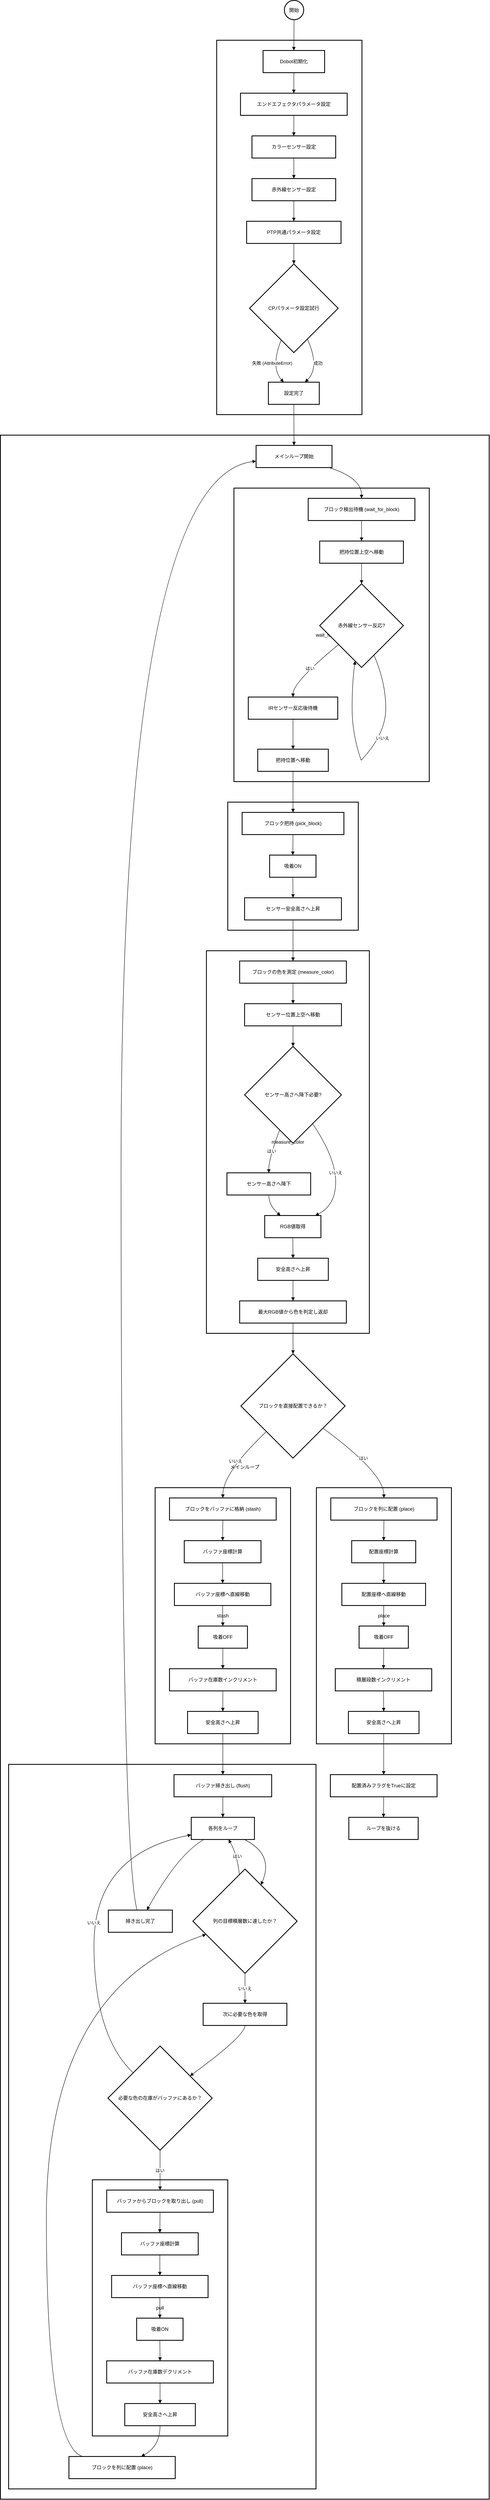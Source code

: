<mxfile version="27.1.6">
  <diagram name="ページ1" id="ypRRnfeijynuH0-PJjUa">
    <mxGraphModel dx="1160" dy="1255" grid="1" gridSize="10" guides="1" tooltips="1" connect="1" arrows="1" fold="1" page="1" pageScale="1" pageWidth="827" pageHeight="1169" math="0" shadow="0">
      <root>
        <mxCell id="0" />
        <mxCell id="1" parent="0" />
        <mxCell id="r9elu5c0jrWzTUIAr3A--1" value="メインループ" style="whiteSpace=wrap;strokeWidth=2;" vertex="1" parent="1">
          <mxGeometry x="20" y="1079" width="1191" height="5028" as="geometry" />
        </mxCell>
        <mxCell id="r9elu5c0jrWzTUIAr3A--2" value="flush" style="whiteSpace=wrap;strokeWidth=2;" vertex="1" parent="1">
          <mxGeometry x="40" y="4317" width="749" height="1765" as="geometry" />
        </mxCell>
        <mxCell id="r9elu5c0jrWzTUIAr3A--3" value="pull" style="whiteSpace=wrap;strokeWidth=2;" vertex="1" parent="1">
          <mxGeometry x="244" y="5329" width="330" height="624" as="geometry" />
        </mxCell>
        <mxCell id="r9elu5c0jrWzTUIAr3A--4" value="stash" style="whiteSpace=wrap;strokeWidth=2;" vertex="1" parent="1">
          <mxGeometry x="397" y="3643" width="330" height="624" as="geometry" />
        </mxCell>
        <mxCell id="r9elu5c0jrWzTUIAr3A--5" value="place" style="whiteSpace=wrap;strokeWidth=2;" vertex="1" parent="1">
          <mxGeometry x="790" y="3643" width="329" height="624" as="geometry" />
        </mxCell>
        <mxCell id="r9elu5c0jrWzTUIAr3A--6" value="measure_color" style="whiteSpace=wrap;strokeWidth=2;" vertex="1" parent="1">
          <mxGeometry x="522" y="2335" width="397" height="932" as="geometry" />
        </mxCell>
        <mxCell id="r9elu5c0jrWzTUIAr3A--7" value="pick_block" style="whiteSpace=wrap;strokeWidth=2;" vertex="1" parent="1">
          <mxGeometry x="574" y="1973" width="318" height="312" as="geometry" />
        </mxCell>
        <mxCell id="r9elu5c0jrWzTUIAr3A--8" value="wait_for_block" style="whiteSpace=wrap;strokeWidth=2;" vertex="1" parent="1">
          <mxGeometry x="589" y="1208" width="476" height="715" as="geometry" />
        </mxCell>
        <mxCell id="r9elu5c0jrWzTUIAr3A--9" value="Dobot初期化" style="whiteSpace=wrap;strokeWidth=2;" vertex="1" parent="1">
          <mxGeometry x="547" y="117" width="354" height="912" as="geometry" />
        </mxCell>
        <mxCell id="r9elu5c0jrWzTUIAr3A--10" value="開始" style="ellipse;aspect=fixed;strokeWidth=2;whiteSpace=wrap;" vertex="1" parent="1">
          <mxGeometry x="712" y="20" width="47" height="47" as="geometry" />
        </mxCell>
        <mxCell id="r9elu5c0jrWzTUIAr3A--11" value="Dobot初期化" style="whiteSpace=wrap;strokeWidth=2;" vertex="1" parent="1">
          <mxGeometry x="660" y="142" width="150" height="54" as="geometry" />
        </mxCell>
        <mxCell id="r9elu5c0jrWzTUIAr3A--12" value="エンドエフェクタパラメータ設定" style="whiteSpace=wrap;strokeWidth=2;" vertex="1" parent="1">
          <mxGeometry x="605" y="246" width="260" height="54" as="geometry" />
        </mxCell>
        <mxCell id="r9elu5c0jrWzTUIAr3A--13" value="カラーセンサー設定" style="whiteSpace=wrap;strokeWidth=2;" vertex="1" parent="1">
          <mxGeometry x="633" y="350" width="204" height="54" as="geometry" />
        </mxCell>
        <mxCell id="r9elu5c0jrWzTUIAr3A--14" value="赤外線センサー設定" style="whiteSpace=wrap;strokeWidth=2;" vertex="1" parent="1">
          <mxGeometry x="633" y="454" width="204" height="54" as="geometry" />
        </mxCell>
        <mxCell id="r9elu5c0jrWzTUIAr3A--15" value="PTP共通パラメータ設定" style="whiteSpace=wrap;strokeWidth=2;" vertex="1" parent="1">
          <mxGeometry x="620" y="558" width="230" height="54" as="geometry" />
        </mxCell>
        <mxCell id="r9elu5c0jrWzTUIAr3A--16" value="CPパラメータ設定試行" style="rhombus;strokeWidth=2;whiteSpace=wrap;" vertex="1" parent="1">
          <mxGeometry x="627" y="662" width="216" height="216" as="geometry" />
        </mxCell>
        <mxCell id="r9elu5c0jrWzTUIAr3A--17" value="設定完了" style="whiteSpace=wrap;strokeWidth=2;" vertex="1" parent="1">
          <mxGeometry x="673" y="950" width="124" height="54" as="geometry" />
        </mxCell>
        <mxCell id="r9elu5c0jrWzTUIAr3A--18" value="メインループ開始" style="whiteSpace=wrap;strokeWidth=2;" vertex="1" parent="1">
          <mxGeometry x="643" y="1104" width="185" height="54" as="geometry" />
        </mxCell>
        <mxCell id="r9elu5c0jrWzTUIAr3A--19" value="ブロック検出待機 (wait_for_block)" style="whiteSpace=wrap;strokeWidth=2;" vertex="1" parent="1">
          <mxGeometry x="770" y="1233" width="260" height="54" as="geometry" />
        </mxCell>
        <mxCell id="r9elu5c0jrWzTUIAr3A--20" value="把持位置上空へ移動" style="whiteSpace=wrap;strokeWidth=2;" vertex="1" parent="1">
          <mxGeometry x="798" y="1337" width="204" height="54" as="geometry" />
        </mxCell>
        <mxCell id="r9elu5c0jrWzTUIAr3A--21" value="赤外線センサー反応?" style="rhombus;strokeWidth=2;whiteSpace=wrap;" vertex="1" parent="1">
          <mxGeometry x="798" y="1441" width="204" height="204" as="geometry" />
        </mxCell>
        <mxCell id="r9elu5c0jrWzTUIAr3A--22" value="IRセンサー反応後待機" style="whiteSpace=wrap;strokeWidth=2;" vertex="1" parent="1">
          <mxGeometry x="624" y="1717" width="218" height="54" as="geometry" />
        </mxCell>
        <mxCell id="r9elu5c0jrWzTUIAr3A--23" value="把持位置へ移動" style="whiteSpace=wrap;strokeWidth=2;" vertex="1" parent="1">
          <mxGeometry x="647" y="1844" width="172" height="54" as="geometry" />
        </mxCell>
        <mxCell id="r9elu5c0jrWzTUIAr3A--24" value="ブロック把持 (pick_block)" style="whiteSpace=wrap;strokeWidth=2;" vertex="1" parent="1">
          <mxGeometry x="609" y="1998" width="248" height="54" as="geometry" />
        </mxCell>
        <mxCell id="r9elu5c0jrWzTUIAr3A--25" value="吸着ON" style="whiteSpace=wrap;strokeWidth=2;" vertex="1" parent="1">
          <mxGeometry x="676" y="2102" width="113" height="54" as="geometry" />
        </mxCell>
        <mxCell id="r9elu5c0jrWzTUIAr3A--26" value="センサー安全高さへ上昇" style="whiteSpace=wrap;strokeWidth=2;" vertex="1" parent="1">
          <mxGeometry x="615" y="2206" width="236" height="54" as="geometry" />
        </mxCell>
        <mxCell id="r9elu5c0jrWzTUIAr3A--27" value="ブロックの色を測定 (measure_color)" style="whiteSpace=wrap;strokeWidth=2;" vertex="1" parent="1">
          <mxGeometry x="603" y="2360" width="260" height="54" as="geometry" />
        </mxCell>
        <mxCell id="r9elu5c0jrWzTUIAr3A--28" value="センサー位置上空へ移動" style="whiteSpace=wrap;strokeWidth=2;" vertex="1" parent="1">
          <mxGeometry x="615" y="2464" width="236" height="54" as="geometry" />
        </mxCell>
        <mxCell id="r9elu5c0jrWzTUIAr3A--29" value="センサー高さへ降下必要?" style="rhombus;strokeWidth=2;whiteSpace=wrap;" vertex="1" parent="1">
          <mxGeometry x="615" y="2568" width="236" height="236" as="geometry" />
        </mxCell>
        <mxCell id="r9elu5c0jrWzTUIAr3A--30" value="センサー高さへ降下" style="whiteSpace=wrap;strokeWidth=2;" vertex="1" parent="1">
          <mxGeometry x="572" y="2876" width="204" height="54" as="geometry" />
        </mxCell>
        <mxCell id="r9elu5c0jrWzTUIAr3A--31" value="RGB値取得" style="whiteSpace=wrap;strokeWidth=2;" vertex="1" parent="1">
          <mxGeometry x="664" y="2980" width="137" height="54" as="geometry" />
        </mxCell>
        <mxCell id="r9elu5c0jrWzTUIAr3A--32" value="安全高さへ上昇" style="whiteSpace=wrap;strokeWidth=2;" vertex="1" parent="1">
          <mxGeometry x="647" y="3084" width="172" height="54" as="geometry" />
        </mxCell>
        <mxCell id="r9elu5c0jrWzTUIAr3A--33" value="最大RGB値から色を判定し返却" style="whiteSpace=wrap;strokeWidth=2;" vertex="1" parent="1">
          <mxGeometry x="603" y="3188" width="260" height="54" as="geometry" />
        </mxCell>
        <mxCell id="r9elu5c0jrWzTUIAr3A--34" value="ブロックを直接配置できるか？" style="rhombus;strokeWidth=2;whiteSpace=wrap;" vertex="1" parent="1">
          <mxGeometry x="606" y="3317" width="254" height="254" as="geometry" />
        </mxCell>
        <mxCell id="r9elu5c0jrWzTUIAr3A--35" value="ブロックを列に配置 (place)" style="whiteSpace=wrap;strokeWidth=2;" vertex="1" parent="1">
          <mxGeometry x="825" y="3668" width="259" height="54" as="geometry" />
        </mxCell>
        <mxCell id="r9elu5c0jrWzTUIAr3A--36" value="配置座標計算" style="whiteSpace=wrap;strokeWidth=2;" vertex="1" parent="1">
          <mxGeometry x="876" y="3772" width="156" height="54" as="geometry" />
        </mxCell>
        <mxCell id="r9elu5c0jrWzTUIAr3A--37" value="配置座標へ直線移動" style="whiteSpace=wrap;strokeWidth=2;" vertex="1" parent="1">
          <mxGeometry x="852" y="3876" width="204" height="54" as="geometry" />
        </mxCell>
        <mxCell id="r9elu5c0jrWzTUIAr3A--38" value="吸着OFF" style="whiteSpace=wrap;strokeWidth=2;" vertex="1" parent="1">
          <mxGeometry x="894" y="3980" width="120" height="54" as="geometry" />
        </mxCell>
        <mxCell id="r9elu5c0jrWzTUIAr3A--39" value="積層段数インクリメント" style="whiteSpace=wrap;strokeWidth=2;" vertex="1" parent="1">
          <mxGeometry x="836" y="4084" width="235" height="54" as="geometry" />
        </mxCell>
        <mxCell id="r9elu5c0jrWzTUIAr3A--40" value="安全高さへ上昇" style="whiteSpace=wrap;strokeWidth=2;" vertex="1" parent="1">
          <mxGeometry x="868" y="4188" width="172" height="54" as="geometry" />
        </mxCell>
        <mxCell id="r9elu5c0jrWzTUIAr3A--41" value="配置済みフラグをTrueに設定" style="whiteSpace=wrap;strokeWidth=2;" vertex="1" parent="1">
          <mxGeometry x="824" y="4342" width="260" height="54" as="geometry" />
        </mxCell>
        <mxCell id="r9elu5c0jrWzTUIAr3A--42" value="ループを抜ける" style="whiteSpace=wrap;strokeWidth=2;" vertex="1" parent="1">
          <mxGeometry x="869" y="4446" width="169" height="54" as="geometry" />
        </mxCell>
        <mxCell id="r9elu5c0jrWzTUIAr3A--43" value="ブロックをバッファに格納 (stash)" style="whiteSpace=wrap;strokeWidth=2;" vertex="1" parent="1">
          <mxGeometry x="432" y="3668" width="260" height="54" as="geometry" />
        </mxCell>
        <mxCell id="r9elu5c0jrWzTUIAr3A--44" value="バッファ座標計算" style="whiteSpace=wrap;strokeWidth=2;" vertex="1" parent="1">
          <mxGeometry x="468" y="3772" width="187" height="54" as="geometry" />
        </mxCell>
        <mxCell id="r9elu5c0jrWzTUIAr3A--45" value="バッファ座標へ直線移動" style="whiteSpace=wrap;strokeWidth=2;" vertex="1" parent="1">
          <mxGeometry x="444" y="3876" width="235" height="54" as="geometry" />
        </mxCell>
        <mxCell id="r9elu5c0jrWzTUIAr3A--46" value="吸着OFF" style="whiteSpace=wrap;strokeWidth=2;" vertex="1" parent="1">
          <mxGeometry x="502" y="3980" width="120" height="54" as="geometry" />
        </mxCell>
        <mxCell id="r9elu5c0jrWzTUIAr3A--47" value="バッファ在庫数インクリメント" style="whiteSpace=wrap;strokeWidth=2;" vertex="1" parent="1">
          <mxGeometry x="432" y="4084" width="260" height="54" as="geometry" />
        </mxCell>
        <mxCell id="r9elu5c0jrWzTUIAr3A--48" value="安全高さへ上昇" style="whiteSpace=wrap;strokeWidth=2;" vertex="1" parent="1">
          <mxGeometry x="476" y="4188" width="172" height="54" as="geometry" />
        </mxCell>
        <mxCell id="r9elu5c0jrWzTUIAr3A--49" value="バッファ掃き出し (flush)" style="whiteSpace=wrap;strokeWidth=2;" vertex="1" parent="1">
          <mxGeometry x="443" y="4342" width="238" height="54" as="geometry" />
        </mxCell>
        <mxCell id="r9elu5c0jrWzTUIAr3A--50" value="各列をループ" style="whiteSpace=wrap;strokeWidth=2;" vertex="1" parent="1">
          <mxGeometry x="485" y="4446" width="154" height="54" as="geometry" />
        </mxCell>
        <mxCell id="r9elu5c0jrWzTUIAr3A--51" value="列の目標積層数に達したか？" style="rhombus;strokeWidth=2;whiteSpace=wrap;" vertex="1" parent="1">
          <mxGeometry x="489" y="4572" width="254" height="254" as="geometry" />
        </mxCell>
        <mxCell id="r9elu5c0jrWzTUIAr3A--52" value="次に必要な色を取得" style="whiteSpace=wrap;strokeWidth=2;" vertex="1" parent="1">
          <mxGeometry x="514" y="4899" width="204" height="54" as="geometry" />
        </mxCell>
        <mxCell id="r9elu5c0jrWzTUIAr3A--53" value="必要な色の在庫がバッファにあるか？" style="rhombus;strokeWidth=2;whiteSpace=wrap;" vertex="1" parent="1">
          <mxGeometry x="282" y="5003" width="254" height="254" as="geometry" />
        </mxCell>
        <mxCell id="r9elu5c0jrWzTUIAr3A--54" value="バッファからブロックを取り出し (pull)" style="whiteSpace=wrap;strokeWidth=2;" vertex="1" parent="1">
          <mxGeometry x="279" y="5354" width="260" height="54" as="geometry" />
        </mxCell>
        <mxCell id="r9elu5c0jrWzTUIAr3A--55" value="バッファ座標計算" style="whiteSpace=wrap;strokeWidth=2;" vertex="1" parent="1">
          <mxGeometry x="315" y="5458" width="187" height="54" as="geometry" />
        </mxCell>
        <mxCell id="r9elu5c0jrWzTUIAr3A--56" value="バッファ座標へ直線移動" style="whiteSpace=wrap;strokeWidth=2;" vertex="1" parent="1">
          <mxGeometry x="291" y="5562" width="235" height="54" as="geometry" />
        </mxCell>
        <mxCell id="r9elu5c0jrWzTUIAr3A--57" value="吸着ON" style="whiteSpace=wrap;strokeWidth=2;" vertex="1" parent="1">
          <mxGeometry x="352" y="5666" width="113" height="54" as="geometry" />
        </mxCell>
        <mxCell id="r9elu5c0jrWzTUIAr3A--58" value="バッファ在庫数デクリメント" style="whiteSpace=wrap;strokeWidth=2;" vertex="1" parent="1">
          <mxGeometry x="279" y="5770" width="260" height="54" as="geometry" />
        </mxCell>
        <mxCell id="r9elu5c0jrWzTUIAr3A--59" value="安全高さへ上昇" style="whiteSpace=wrap;strokeWidth=2;" vertex="1" parent="1">
          <mxGeometry x="323" y="5874" width="172" height="54" as="geometry" />
        </mxCell>
        <mxCell id="r9elu5c0jrWzTUIAr3A--60" value="ブロックを列に配置 (place)" style="whiteSpace=wrap;strokeWidth=2;" vertex="1" parent="1">
          <mxGeometry x="187" y="6003" width="259" height="54" as="geometry" />
        </mxCell>
        <mxCell id="r9elu5c0jrWzTUIAr3A--61" value="掃き出し完了" style="whiteSpace=wrap;strokeWidth=2;" vertex="1" parent="1">
          <mxGeometry x="283" y="4672" width="156" height="54" as="geometry" />
        </mxCell>
        <mxCell id="r9elu5c0jrWzTUIAr3A--62" value="" style="whiteSpace=wrap;strokeWidth=2;" vertex="1" parent="1">
          <mxGeometry x="959" y="1744" as="geometry" />
        </mxCell>
        <mxCell id="r9elu5c0jrWzTUIAr3A--63" value="" style="whiteSpace=wrap;strokeWidth=2;" vertex="1" parent="1">
          <mxGeometry x="899" y="1871" as="geometry" />
        </mxCell>
        <mxCell id="r9elu5c0jrWzTUIAr3A--64" value="" style="curved=1;startArrow=none;endArrow=block;exitX=0.49;exitY=1;entryX=0.5;entryY=0;rounded=0;" edge="1" parent="1" source="r9elu5c0jrWzTUIAr3A--10" target="r9elu5c0jrWzTUIAr3A--11">
          <mxGeometry relative="1" as="geometry">
            <Array as="points" />
          </mxGeometry>
        </mxCell>
        <mxCell id="r9elu5c0jrWzTUIAr3A--65" value="" style="curved=1;startArrow=none;endArrow=block;exitX=0.5;exitY=1;entryX=0.5;entryY=0;rounded=0;" edge="1" parent="1" source="r9elu5c0jrWzTUIAr3A--11" target="r9elu5c0jrWzTUIAr3A--12">
          <mxGeometry relative="1" as="geometry">
            <Array as="points" />
          </mxGeometry>
        </mxCell>
        <mxCell id="r9elu5c0jrWzTUIAr3A--66" value="" style="curved=1;startArrow=none;endArrow=block;exitX=0.5;exitY=1;entryX=0.5;entryY=0;rounded=0;" edge="1" parent="1" source="r9elu5c0jrWzTUIAr3A--12" target="r9elu5c0jrWzTUIAr3A--13">
          <mxGeometry relative="1" as="geometry">
            <Array as="points" />
          </mxGeometry>
        </mxCell>
        <mxCell id="r9elu5c0jrWzTUIAr3A--67" value="" style="curved=1;startArrow=none;endArrow=block;exitX=0.5;exitY=1;entryX=0.5;entryY=0;rounded=0;" edge="1" parent="1" source="r9elu5c0jrWzTUIAr3A--13" target="r9elu5c0jrWzTUIAr3A--14">
          <mxGeometry relative="1" as="geometry">
            <Array as="points" />
          </mxGeometry>
        </mxCell>
        <mxCell id="r9elu5c0jrWzTUIAr3A--68" value="" style="curved=1;startArrow=none;endArrow=block;exitX=0.5;exitY=1;entryX=0.5;entryY=0;rounded=0;" edge="1" parent="1" source="r9elu5c0jrWzTUIAr3A--14" target="r9elu5c0jrWzTUIAr3A--15">
          <mxGeometry relative="1" as="geometry">
            <Array as="points" />
          </mxGeometry>
        </mxCell>
        <mxCell id="r9elu5c0jrWzTUIAr3A--69" value="" style="curved=1;startArrow=none;endArrow=block;exitX=0.5;exitY=1;entryX=0.5;entryY=0;rounded=0;" edge="1" parent="1" source="r9elu5c0jrWzTUIAr3A--15" target="r9elu5c0jrWzTUIAr3A--16">
          <mxGeometry relative="1" as="geometry">
            <Array as="points" />
          </mxGeometry>
        </mxCell>
        <mxCell id="r9elu5c0jrWzTUIAr3A--70" value="成功" style="curved=1;startArrow=none;endArrow=block;exitX=0.72;exitY=1;entryX=0.72;entryY=0;rounded=0;" edge="1" parent="1" source="r9elu5c0jrWzTUIAr3A--16" target="r9elu5c0jrWzTUIAr3A--17">
          <mxGeometry relative="1" as="geometry">
            <Array as="points">
              <mxPoint x="799" y="914" />
            </Array>
          </mxGeometry>
        </mxCell>
        <mxCell id="r9elu5c0jrWzTUIAr3A--71" value="失敗 (AttributeError)" style="curved=1;startArrow=none;endArrow=block;exitX=0.3;exitY=1;entryX=0.3;entryY=0;rounded=0;" edge="1" parent="1" source="r9elu5c0jrWzTUIAr3A--16" target="r9elu5c0jrWzTUIAr3A--17">
          <mxGeometry relative="1" as="geometry">
            <Array as="points">
              <mxPoint x="678" y="914" />
            </Array>
          </mxGeometry>
        </mxCell>
        <mxCell id="r9elu5c0jrWzTUIAr3A--72" value="" style="curved=1;startArrow=none;endArrow=block;exitX=0.5;exitY=1;entryX=0.5;entryY=0;rounded=0;" edge="1" parent="1" source="r9elu5c0jrWzTUIAr3A--17" target="r9elu5c0jrWzTUIAr3A--18">
          <mxGeometry relative="1" as="geometry">
            <Array as="points" />
          </mxGeometry>
        </mxCell>
        <mxCell id="r9elu5c0jrWzTUIAr3A--73" value="" style="curved=1;startArrow=none;endArrow=block;exitX=0.96;exitY=1;entryX=0.5;entryY=0;rounded=0;" edge="1" parent="1" source="r9elu5c0jrWzTUIAr3A--18" target="r9elu5c0jrWzTUIAr3A--19">
          <mxGeometry relative="1" as="geometry">
            <Array as="points">
              <mxPoint x="900" y="1183" />
            </Array>
          </mxGeometry>
        </mxCell>
        <mxCell id="r9elu5c0jrWzTUIAr3A--74" value="" style="curved=1;startArrow=none;endArrow=block;exitX=0.5;exitY=1;entryX=0.5;entryY=0;rounded=0;" edge="1" parent="1" source="r9elu5c0jrWzTUIAr3A--19" target="r9elu5c0jrWzTUIAr3A--20">
          <mxGeometry relative="1" as="geometry">
            <Array as="points" />
          </mxGeometry>
        </mxCell>
        <mxCell id="r9elu5c0jrWzTUIAr3A--75" value="" style="curved=1;startArrow=none;endArrow=block;exitX=0.5;exitY=1;entryX=0.5;entryY=0;rounded=0;" edge="1" parent="1" source="r9elu5c0jrWzTUIAr3A--20" target="r9elu5c0jrWzTUIAr3A--21">
          <mxGeometry relative="1" as="geometry">
            <Array as="points" />
          </mxGeometry>
        </mxCell>
        <mxCell id="r9elu5c0jrWzTUIAr3A--76" value="" style="curved=1;startArrow=none;endArrow=none;exitX=0.71;exitY=1;entryX=Infinity;entryY=Infinity;rounded=0;" edge="1" parent="1" source="r9elu5c0jrWzTUIAr3A--21" target="r9elu5c0jrWzTUIAr3A--62">
          <mxGeometry relative="1" as="geometry">
            <Array as="points">
              <mxPoint x="959" y="1681" />
            </Array>
          </mxGeometry>
        </mxCell>
        <mxCell id="r9elu5c0jrWzTUIAr3A--77" value="いいえ" style="curved=1;startArrow=none;endArrow=none;exitX=Infinity;exitY=Infinity;entryX=Infinity;entryY=-Infinity;rounded=0;" edge="1" parent="1" source="r9elu5c0jrWzTUIAr3A--62" target="r9elu5c0jrWzTUIAr3A--63">
          <mxGeometry relative="1" as="geometry">
            <Array as="points">
              <mxPoint x="959" y="1808" />
            </Array>
          </mxGeometry>
        </mxCell>
        <mxCell id="r9elu5c0jrWzTUIAr3A--78" value="" style="curved=1;startArrow=none;endArrow=block;exitX=Infinity;exitY=-Infinity;entryX=0.41;entryY=1;rounded=0;" edge="1" parent="1" source="r9elu5c0jrWzTUIAr3A--63" target="r9elu5c0jrWzTUIAr3A--21">
          <mxGeometry relative="1" as="geometry">
            <Array as="points">
              <mxPoint x="877" y="1808" />
              <mxPoint x="877" y="1681" />
            </Array>
          </mxGeometry>
        </mxCell>
        <mxCell id="r9elu5c0jrWzTUIAr3A--79" value="はい" style="curved=1;startArrow=none;endArrow=block;exitX=0;exitY=0.91;entryX=0.5;entryY=0.01;rounded=0;" edge="1" parent="1" source="r9elu5c0jrWzTUIAr3A--21" target="r9elu5c0jrWzTUIAr3A--22">
          <mxGeometry relative="1" as="geometry">
            <Array as="points">
              <mxPoint x="733" y="1681" />
            </Array>
          </mxGeometry>
        </mxCell>
        <mxCell id="r9elu5c0jrWzTUIAr3A--80" value="" style="curved=1;startArrow=none;endArrow=block;exitX=0.5;exitY=1.01;entryX=0.5;entryY=-0.01;rounded=0;" edge="1" parent="1" source="r9elu5c0jrWzTUIAr3A--22" target="r9elu5c0jrWzTUIAr3A--23">
          <mxGeometry relative="1" as="geometry">
            <Array as="points" />
          </mxGeometry>
        </mxCell>
        <mxCell id="r9elu5c0jrWzTUIAr3A--81" value="" style="curved=1;startArrow=none;endArrow=block;exitX=0.5;exitY=0.99;entryX=0.5;entryY=-0.01;rounded=0;" edge="1" parent="1" source="r9elu5c0jrWzTUIAr3A--23" target="r9elu5c0jrWzTUIAr3A--24">
          <mxGeometry relative="1" as="geometry">
            <Array as="points" />
          </mxGeometry>
        </mxCell>
        <mxCell id="r9elu5c0jrWzTUIAr3A--82" value="" style="curved=1;startArrow=none;endArrow=block;exitX=0.5;exitY=0.99;entryX=0.5;entryY=-0.01;rounded=0;" edge="1" parent="1" source="r9elu5c0jrWzTUIAr3A--24" target="r9elu5c0jrWzTUIAr3A--25">
          <mxGeometry relative="1" as="geometry">
            <Array as="points" />
          </mxGeometry>
        </mxCell>
        <mxCell id="r9elu5c0jrWzTUIAr3A--83" value="" style="curved=1;startArrow=none;endArrow=block;exitX=0.5;exitY=0.99;entryX=0.5;entryY=-0.01;rounded=0;" edge="1" parent="1" source="r9elu5c0jrWzTUIAr3A--25" target="r9elu5c0jrWzTUIAr3A--26">
          <mxGeometry relative="1" as="geometry">
            <Array as="points" />
          </mxGeometry>
        </mxCell>
        <mxCell id="r9elu5c0jrWzTUIAr3A--84" value="" style="curved=1;startArrow=none;endArrow=block;exitX=0.5;exitY=0.99;entryX=0.5;entryY=-0.01;rounded=0;" edge="1" parent="1" source="r9elu5c0jrWzTUIAr3A--26" target="r9elu5c0jrWzTUIAr3A--27">
          <mxGeometry relative="1" as="geometry">
            <Array as="points" />
          </mxGeometry>
        </mxCell>
        <mxCell id="r9elu5c0jrWzTUIAr3A--85" value="" style="curved=1;startArrow=none;endArrow=block;exitX=0.5;exitY=0.99;entryX=0.5;entryY=-0.01;rounded=0;" edge="1" parent="1" source="r9elu5c0jrWzTUIAr3A--27" target="r9elu5c0jrWzTUIAr3A--28">
          <mxGeometry relative="1" as="geometry">
            <Array as="points" />
          </mxGeometry>
        </mxCell>
        <mxCell id="r9elu5c0jrWzTUIAr3A--86" value="" style="curved=1;startArrow=none;endArrow=block;exitX=0.5;exitY=0.99;entryX=0.5;entryY=0;rounded=0;" edge="1" parent="1" source="r9elu5c0jrWzTUIAr3A--28" target="r9elu5c0jrWzTUIAr3A--29">
          <mxGeometry relative="1" as="geometry">
            <Array as="points" />
          </mxGeometry>
        </mxCell>
        <mxCell id="r9elu5c0jrWzTUIAr3A--87" value="はい" style="curved=1;startArrow=none;endArrow=block;exitX=0.31;exitY=1;entryX=0.5;entryY=0;rounded=0;" edge="1" parent="1" source="r9elu5c0jrWzTUIAr3A--29" target="r9elu5c0jrWzTUIAr3A--30">
          <mxGeometry relative="1" as="geometry">
            <Array as="points">
              <mxPoint x="674" y="2840" />
            </Array>
          </mxGeometry>
        </mxCell>
        <mxCell id="r9elu5c0jrWzTUIAr3A--88" value="いいえ" style="curved=1;startArrow=none;endArrow=block;exitX=0.84;exitY=1;entryX=0.9;entryY=0;rounded=0;" edge="1" parent="1" source="r9elu5c0jrWzTUIAr3A--29" target="r9elu5c0jrWzTUIAr3A--31">
          <mxGeometry relative="1" as="geometry">
            <Array as="points">
              <mxPoint x="837" y="2840" />
              <mxPoint x="837" y="2955" />
            </Array>
          </mxGeometry>
        </mxCell>
        <mxCell id="r9elu5c0jrWzTUIAr3A--89" value="" style="curved=1;startArrow=none;endArrow=block;exitX=0.5;exitY=1;entryX=0.28;entryY=0;rounded=0;" edge="1" parent="1" source="r9elu5c0jrWzTUIAr3A--30" target="r9elu5c0jrWzTUIAr3A--31">
          <mxGeometry relative="1" as="geometry">
            <Array as="points">
              <mxPoint x="674" y="2955" />
            </Array>
          </mxGeometry>
        </mxCell>
        <mxCell id="r9elu5c0jrWzTUIAr3A--90" value="" style="curved=1;startArrow=none;endArrow=block;exitX=0.5;exitY=1;entryX=0.5;entryY=0;rounded=0;" edge="1" parent="1" source="r9elu5c0jrWzTUIAr3A--31" target="r9elu5c0jrWzTUIAr3A--32">
          <mxGeometry relative="1" as="geometry">
            <Array as="points" />
          </mxGeometry>
        </mxCell>
        <mxCell id="r9elu5c0jrWzTUIAr3A--91" value="" style="curved=1;startArrow=none;endArrow=block;exitX=0.5;exitY=1;entryX=0.5;entryY=0;rounded=0;" edge="1" parent="1" source="r9elu5c0jrWzTUIAr3A--32" target="r9elu5c0jrWzTUIAr3A--33">
          <mxGeometry relative="1" as="geometry">
            <Array as="points" />
          </mxGeometry>
        </mxCell>
        <mxCell id="r9elu5c0jrWzTUIAr3A--92" value="" style="curved=1;startArrow=none;endArrow=block;exitX=0.5;exitY=1;entryX=0.5;entryY=0;rounded=0;" edge="1" parent="1" source="r9elu5c0jrWzTUIAr3A--33" target="r9elu5c0jrWzTUIAr3A--34">
          <mxGeometry relative="1" as="geometry">
            <Array as="points" />
          </mxGeometry>
        </mxCell>
        <mxCell id="r9elu5c0jrWzTUIAr3A--93" value="はい" style="curved=1;startArrow=none;endArrow=block;exitX=1;exitY=0.87;entryX=0.5;entryY=0;rounded=0;" edge="1" parent="1" source="r9elu5c0jrWzTUIAr3A--34" target="r9elu5c0jrWzTUIAr3A--35">
          <mxGeometry relative="1" as="geometry">
            <Array as="points">
              <mxPoint x="954" y="3607" />
            </Array>
          </mxGeometry>
        </mxCell>
        <mxCell id="r9elu5c0jrWzTUIAr3A--94" value="" style="curved=1;startArrow=none;endArrow=block;exitX=0.5;exitY=1;entryX=0.5;entryY=0;rounded=0;" edge="1" parent="1" source="r9elu5c0jrWzTUIAr3A--35" target="r9elu5c0jrWzTUIAr3A--36">
          <mxGeometry relative="1" as="geometry">
            <Array as="points" />
          </mxGeometry>
        </mxCell>
        <mxCell id="r9elu5c0jrWzTUIAr3A--95" value="" style="curved=1;startArrow=none;endArrow=block;exitX=0.5;exitY=1;entryX=0.5;entryY=0;rounded=0;" edge="1" parent="1" source="r9elu5c0jrWzTUIAr3A--36" target="r9elu5c0jrWzTUIAr3A--37">
          <mxGeometry relative="1" as="geometry">
            <Array as="points" />
          </mxGeometry>
        </mxCell>
        <mxCell id="r9elu5c0jrWzTUIAr3A--96" value="" style="curved=1;startArrow=none;endArrow=block;exitX=0.5;exitY=1;entryX=0.5;entryY=0;rounded=0;" edge="1" parent="1" source="r9elu5c0jrWzTUIAr3A--37" target="r9elu5c0jrWzTUIAr3A--38">
          <mxGeometry relative="1" as="geometry">
            <Array as="points" />
          </mxGeometry>
        </mxCell>
        <mxCell id="r9elu5c0jrWzTUIAr3A--97" value="" style="curved=1;startArrow=none;endArrow=block;exitX=0.5;exitY=1;entryX=0.5;entryY=0;rounded=0;" edge="1" parent="1" source="r9elu5c0jrWzTUIAr3A--38" target="r9elu5c0jrWzTUIAr3A--39">
          <mxGeometry relative="1" as="geometry">
            <Array as="points" />
          </mxGeometry>
        </mxCell>
        <mxCell id="r9elu5c0jrWzTUIAr3A--98" value="" style="curved=1;startArrow=none;endArrow=block;exitX=0.5;exitY=1;entryX=0.5;entryY=0;rounded=0;" edge="1" parent="1" source="r9elu5c0jrWzTUIAr3A--39" target="r9elu5c0jrWzTUIAr3A--40">
          <mxGeometry relative="1" as="geometry">
            <Array as="points" />
          </mxGeometry>
        </mxCell>
        <mxCell id="r9elu5c0jrWzTUIAr3A--99" value="" style="curved=1;startArrow=none;endArrow=block;exitX=0.5;exitY=1;entryX=0.5;entryY=0;rounded=0;" edge="1" parent="1" source="r9elu5c0jrWzTUIAr3A--40" target="r9elu5c0jrWzTUIAr3A--41">
          <mxGeometry relative="1" as="geometry">
            <Array as="points" />
          </mxGeometry>
        </mxCell>
        <mxCell id="r9elu5c0jrWzTUIAr3A--100" value="" style="curved=1;startArrow=none;endArrow=block;exitX=0.5;exitY=1;entryX=0.5;entryY=0;rounded=0;" edge="1" parent="1" source="r9elu5c0jrWzTUIAr3A--41" target="r9elu5c0jrWzTUIAr3A--42">
          <mxGeometry relative="1" as="geometry">
            <Array as="points" />
          </mxGeometry>
        </mxCell>
        <mxCell id="r9elu5c0jrWzTUIAr3A--101" value="いいえ" style="curved=1;startArrow=none;endArrow=block;exitX=0;exitY=0.98;entryX=0.5;entryY=0;rounded=0;" edge="1" parent="1" source="r9elu5c0jrWzTUIAr3A--34" target="r9elu5c0jrWzTUIAr3A--43">
          <mxGeometry relative="1" as="geometry">
            <Array as="points">
              <mxPoint x="562" y="3607" />
            </Array>
          </mxGeometry>
        </mxCell>
        <mxCell id="r9elu5c0jrWzTUIAr3A--102" value="" style="curved=1;startArrow=none;endArrow=block;exitX=0.5;exitY=1;entryX=0.5;entryY=0;rounded=0;" edge="1" parent="1" source="r9elu5c0jrWzTUIAr3A--43" target="r9elu5c0jrWzTUIAr3A--44">
          <mxGeometry relative="1" as="geometry">
            <Array as="points" />
          </mxGeometry>
        </mxCell>
        <mxCell id="r9elu5c0jrWzTUIAr3A--103" value="" style="curved=1;startArrow=none;endArrow=block;exitX=0.5;exitY=1;entryX=0.5;entryY=0;rounded=0;" edge="1" parent="1" source="r9elu5c0jrWzTUIAr3A--44" target="r9elu5c0jrWzTUIAr3A--45">
          <mxGeometry relative="1" as="geometry">
            <Array as="points" />
          </mxGeometry>
        </mxCell>
        <mxCell id="r9elu5c0jrWzTUIAr3A--104" value="" style="curved=1;startArrow=none;endArrow=block;exitX=0.5;exitY=1;entryX=0.5;entryY=0;rounded=0;" edge="1" parent="1" source="r9elu5c0jrWzTUIAr3A--45" target="r9elu5c0jrWzTUIAr3A--46">
          <mxGeometry relative="1" as="geometry">
            <Array as="points" />
          </mxGeometry>
        </mxCell>
        <mxCell id="r9elu5c0jrWzTUIAr3A--105" value="" style="curved=1;startArrow=none;endArrow=block;exitX=0.5;exitY=1;entryX=0.5;entryY=0;rounded=0;" edge="1" parent="1" source="r9elu5c0jrWzTUIAr3A--46" target="r9elu5c0jrWzTUIAr3A--47">
          <mxGeometry relative="1" as="geometry">
            <Array as="points" />
          </mxGeometry>
        </mxCell>
        <mxCell id="r9elu5c0jrWzTUIAr3A--106" value="" style="curved=1;startArrow=none;endArrow=block;exitX=0.5;exitY=1;entryX=0.5;entryY=0;rounded=0;" edge="1" parent="1" source="r9elu5c0jrWzTUIAr3A--47" target="r9elu5c0jrWzTUIAr3A--48">
          <mxGeometry relative="1" as="geometry">
            <Array as="points" />
          </mxGeometry>
        </mxCell>
        <mxCell id="r9elu5c0jrWzTUIAr3A--107" value="" style="curved=1;startArrow=none;endArrow=block;exitX=0.5;exitY=1;entryX=0.5;entryY=0;rounded=0;" edge="1" parent="1" source="r9elu5c0jrWzTUIAr3A--48" target="r9elu5c0jrWzTUIAr3A--49">
          <mxGeometry relative="1" as="geometry">
            <Array as="points" />
          </mxGeometry>
        </mxCell>
        <mxCell id="r9elu5c0jrWzTUIAr3A--108" value="" style="curved=1;startArrow=none;endArrow=block;exitX=0.5;exitY=1;entryX=0.5;entryY=0;rounded=0;" edge="1" parent="1" source="r9elu5c0jrWzTUIAr3A--49" target="r9elu5c0jrWzTUIAr3A--50">
          <mxGeometry relative="1" as="geometry">
            <Array as="points" />
          </mxGeometry>
        </mxCell>
        <mxCell id="r9elu5c0jrWzTUIAr3A--109" value="" style="curved=1;startArrow=none;endArrow=block;exitX=0.84;exitY=1;entryX=0.72;entryY=0;rounded=0;" edge="1" parent="1" source="r9elu5c0jrWzTUIAr3A--50" target="r9elu5c0jrWzTUIAr3A--51">
          <mxGeometry relative="1" as="geometry">
            <Array as="points">
              <mxPoint x="687" y="4536" />
            </Array>
          </mxGeometry>
        </mxCell>
        <mxCell id="r9elu5c0jrWzTUIAr3A--110" value="いいえ" style="curved=1;startArrow=none;endArrow=block;exitX=0.5;exitY=1;entryX=0.5;entryY=0;rounded=0;" edge="1" parent="1" source="r9elu5c0jrWzTUIAr3A--51" target="r9elu5c0jrWzTUIAr3A--52">
          <mxGeometry relative="1" as="geometry">
            <Array as="points" />
          </mxGeometry>
        </mxCell>
        <mxCell id="r9elu5c0jrWzTUIAr3A--111" value="" style="curved=1;startArrow=none;endArrow=block;exitX=0.5;exitY=0.99;entryX=1;entryY=0.13;rounded=0;" edge="1" parent="1" source="r9elu5c0jrWzTUIAr3A--52" target="r9elu5c0jrWzTUIAr3A--53">
          <mxGeometry relative="1" as="geometry">
            <Array as="points">
              <mxPoint x="616" y="4978" />
            </Array>
          </mxGeometry>
        </mxCell>
        <mxCell id="r9elu5c0jrWzTUIAr3A--112" value="いいえ" style="curved=1;startArrow=none;endArrow=block;exitX=0;exitY=0.03;entryX=0;entryY=0.79;rounded=0;" edge="1" parent="1" source="r9elu5c0jrWzTUIAr3A--53" target="r9elu5c0jrWzTUIAr3A--50">
          <mxGeometry relative="1" as="geometry">
            <Array as="points">
              <mxPoint x="248" y="4978" />
              <mxPoint x="248" y="4536" />
            </Array>
          </mxGeometry>
        </mxCell>
        <mxCell id="r9elu5c0jrWzTUIAr3A--113" value="はい" style="curved=1;startArrow=none;endArrow=block;exitX=0.5;exitY=1;entryX=0.5;entryY=0;rounded=0;" edge="1" parent="1" source="r9elu5c0jrWzTUIAr3A--53" target="r9elu5c0jrWzTUIAr3A--54">
          <mxGeometry relative="1" as="geometry">
            <Array as="points" />
          </mxGeometry>
        </mxCell>
        <mxCell id="r9elu5c0jrWzTUIAr3A--114" value="" style="curved=1;startArrow=none;endArrow=block;exitX=0.5;exitY=1;entryX=0.5;entryY=0;rounded=0;" edge="1" parent="1" source="r9elu5c0jrWzTUIAr3A--54" target="r9elu5c0jrWzTUIAr3A--55">
          <mxGeometry relative="1" as="geometry">
            <Array as="points" />
          </mxGeometry>
        </mxCell>
        <mxCell id="r9elu5c0jrWzTUIAr3A--115" value="" style="curved=1;startArrow=none;endArrow=block;exitX=0.5;exitY=1;entryX=0.5;entryY=0;rounded=0;" edge="1" parent="1" source="r9elu5c0jrWzTUIAr3A--55" target="r9elu5c0jrWzTUIAr3A--56">
          <mxGeometry relative="1" as="geometry">
            <Array as="points" />
          </mxGeometry>
        </mxCell>
        <mxCell id="r9elu5c0jrWzTUIAr3A--116" value="" style="curved=1;startArrow=none;endArrow=block;exitX=0.5;exitY=1;entryX=0.5;entryY=0;rounded=0;" edge="1" parent="1" source="r9elu5c0jrWzTUIAr3A--56" target="r9elu5c0jrWzTUIAr3A--57">
          <mxGeometry relative="1" as="geometry">
            <Array as="points" />
          </mxGeometry>
        </mxCell>
        <mxCell id="r9elu5c0jrWzTUIAr3A--117" value="" style="curved=1;startArrow=none;endArrow=block;exitX=0.5;exitY=1;entryX=0.5;entryY=0;rounded=0;" edge="1" parent="1" source="r9elu5c0jrWzTUIAr3A--57" target="r9elu5c0jrWzTUIAr3A--58">
          <mxGeometry relative="1" as="geometry">
            <Array as="points" />
          </mxGeometry>
        </mxCell>
        <mxCell id="r9elu5c0jrWzTUIAr3A--118" value="" style="curved=1;startArrow=none;endArrow=block;exitX=0.5;exitY=1;entryX=0.5;entryY=0;rounded=0;" edge="1" parent="1" source="r9elu5c0jrWzTUIAr3A--58" target="r9elu5c0jrWzTUIAr3A--59">
          <mxGeometry relative="1" as="geometry">
            <Array as="points" />
          </mxGeometry>
        </mxCell>
        <mxCell id="r9elu5c0jrWzTUIAr3A--119" value="" style="curved=1;startArrow=none;endArrow=block;exitX=0.5;exitY=1;entryX=0.68;entryY=0;rounded=0;" edge="1" parent="1" source="r9elu5c0jrWzTUIAr3A--59" target="r9elu5c0jrWzTUIAr3A--60">
          <mxGeometry relative="1" as="geometry">
            <Array as="points">
              <mxPoint x="409" y="5978" />
            </Array>
          </mxGeometry>
        </mxCell>
        <mxCell id="r9elu5c0jrWzTUIAr3A--120" value="" style="curved=1;startArrow=none;endArrow=block;exitX=0.13;exitY=0;entryX=0;entryY=0.67;rounded=0;" edge="1" parent="1" source="r9elu5c0jrWzTUIAr3A--60" target="r9elu5c0jrWzTUIAr3A--51">
          <mxGeometry relative="1" as="geometry">
            <Array as="points">
              <mxPoint x="132" y="5978" />
              <mxPoint x="132" y="4863" />
            </Array>
          </mxGeometry>
        </mxCell>
        <mxCell id="r9elu5c0jrWzTUIAr3A--121" value="はい" style="curved=1;startArrow=none;endArrow=block;exitX=0.44;exitY=0;entryX=0.59;entryY=1;rounded=0;" edge="1" parent="1" source="r9elu5c0jrWzTUIAr3A--51" target="r9elu5c0jrWzTUIAr3A--50">
          <mxGeometry relative="1" as="geometry">
            <Array as="points">
              <mxPoint x="597" y="4536" />
            </Array>
          </mxGeometry>
        </mxCell>
        <mxCell id="r9elu5c0jrWzTUIAr3A--122" value="" style="curved=1;startArrow=none;endArrow=block;exitX=0.2;exitY=1;entryX=0.6;entryY=0.01;rounded=0;" edge="1" parent="1" source="r9elu5c0jrWzTUIAr3A--50" target="r9elu5c0jrWzTUIAr3A--61">
          <mxGeometry relative="1" as="geometry">
            <Array as="points">
              <mxPoint x="453" y="4536" />
            </Array>
          </mxGeometry>
        </mxCell>
        <mxCell id="r9elu5c0jrWzTUIAr3A--123" value="" style="curved=1;startArrow=none;endArrow=block;exitX=0.45;exitY=0.01;entryX=0;entryY=0.71;rounded=0;" edge="1" parent="1" source="r9elu5c0jrWzTUIAr3A--61" target="r9elu5c0jrWzTUIAr3A--18">
          <mxGeometry relative="1" as="geometry">
            <Array as="points">
              <mxPoint x="314" y="4536" />
              <mxPoint x="314" y="1183" />
            </Array>
          </mxGeometry>
        </mxCell>
      </root>
    </mxGraphModel>
  </diagram>
</mxfile>
